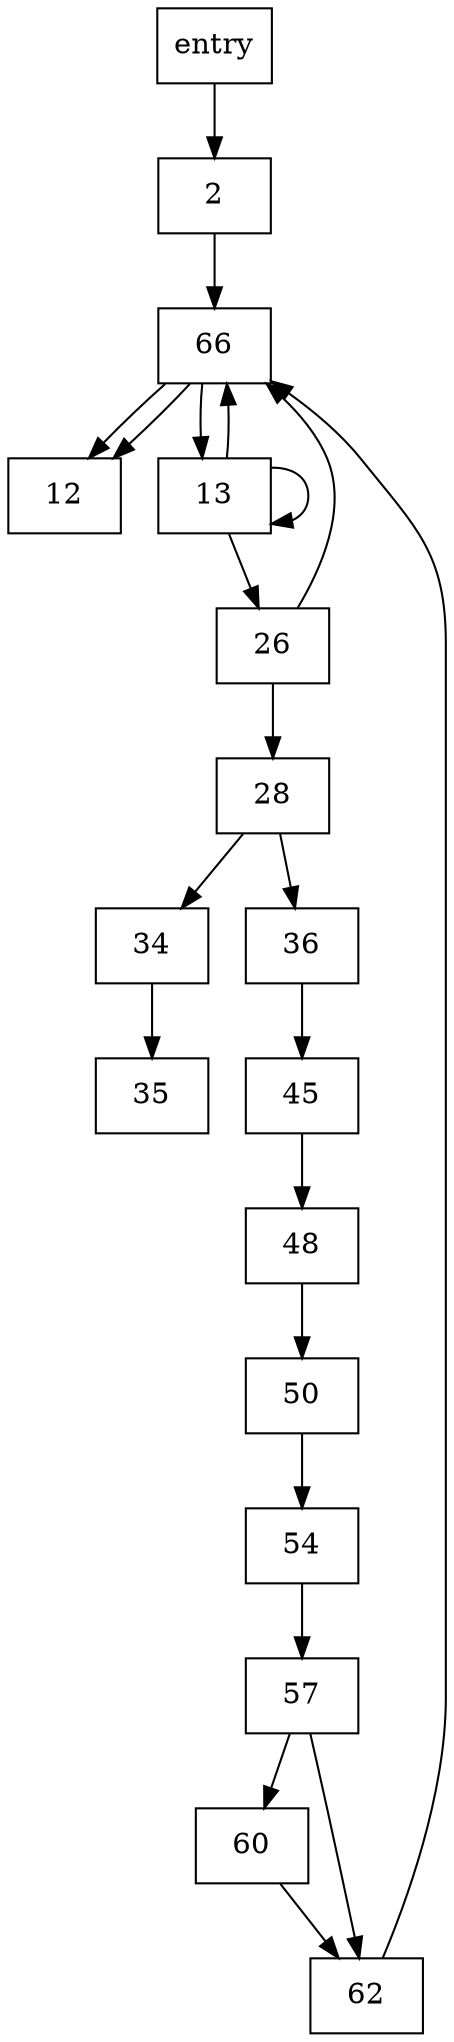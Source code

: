 digraph "Control Flow Graph" {
  node [shape=box];

  entry -> 2
  2 -> 66
  66 -> 12
  66 -> 13
  13 -> 13
  13 -> 66
  13 -> 26
  26 -> 66
  26 -> 28
  28 -> 34
  34 -> 35
  28 -> 36
  36 -> 45
  45 -> 48
  48 -> 50
  50 -> 54
  54 -> 57
  57 -> 60
  60 -> 62
  57 -> 62
  62 -> 66
  66 -> 12

  entry [label="entry"];
  2 [label="2"];
  66 [label="66"];
  12 [label="12"];
  13 [label="13"];
  26 [label="26"];
  28 [label="28"];
  34 [label="34"];
  35 [label="35"];
  36 [label="36"];
  45 [label="45"];
  48 [label="48"];
  50 [label="50"];
  54 [label="54"];
  57 [label="57"];
  60 [label="60"];
  62 [label="62"];
}